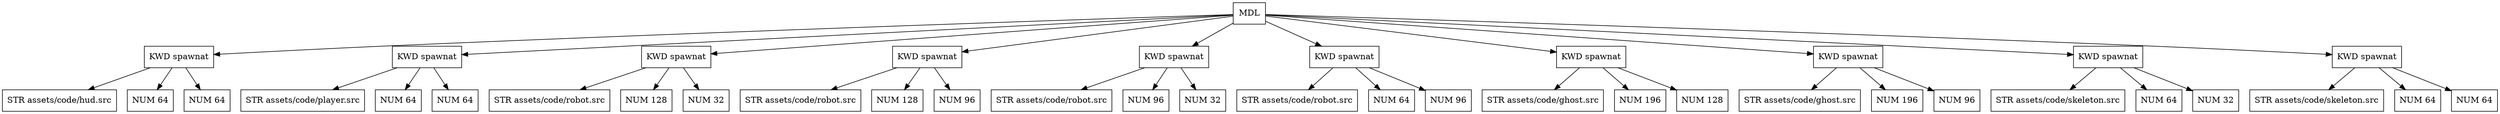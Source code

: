 digraph G {
node [shape = circle];
node0 [ uuid = "09256c7d-98f6-4bce-acef-bb6641bf455c" shape = "record" label = "MDL
 " ];
node1 [ uuid = "cefe8453-87b8-462c-b2b6-b70a58fb9d74" shape = "record" label = "KWD
 spawnat" ];
node2 [ uuid = "7f2febc5-d00c-476b-8731-a70282ffa973" shape = "record" label = "STR
 assets/code/hud.src" ];
node1 -> node2;
node3 [ uuid = "4c8f51f4-2131-4b53-b757-a6c1f536ea27" shape = "record" label = "NUM
 64" ];
node1 -> node3;
node4 [ uuid = "a442c442-786f-419a-b965-00705df73f09" shape = "record" label = "NUM
 64" ];
node1 -> node4;
node0 -> node1;
node5 [ uuid = "aa3bc6c8-9ffa-4c86-9737-0b9addfb2d0e" shape = "record" label = "KWD
 spawnat" ];
node6 [ uuid = "5d18c7ba-9067-4ca5-bcb6-bd628545e39a" shape = "record" label = "STR
 assets/code/player.src" ];
node5 -> node6;
node7 [ uuid = "0dbbdd8e-8990-41b7-81c8-6f37622bc091" shape = "record" label = "NUM
 64" ];
node5 -> node7;
node8 [ uuid = "9a07a18f-fba7-41c5-875c-865796cec0bc" shape = "record" label = "NUM
 64" ];
node5 -> node8;
node0 -> node5;
node9 [ uuid = "9acf70df-f644-4b18-9a73-fd87d6665b63" shape = "record" label = "KWD
 spawnat" ];
node10 [ uuid = "c0dd8863-29ee-43a9-8120-561ca58084cc" shape = "record" label = "STR
 assets/code/robot.src" ];
node9 -> node10;
node11 [ uuid = "737d793f-ef7a-4c3d-acb4-2ee4ee4e10d2" shape = "record" label = "NUM
 128" ];
node9 -> node11;
node12 [ uuid = "dfd864b1-eff3-4741-a731-9fe199394b87" shape = "record" label = "NUM
 32" ];
node9 -> node12;
node0 -> node9;
node13 [ uuid = "30ab7fcb-4fa7-4445-8fd9-a534382c70c2" shape = "record" label = "KWD
 spawnat" ];
node14 [ uuid = "19ca9ad0-cef8-4584-996a-4b49656588b2" shape = "record" label = "STR
 assets/code/robot.src" ];
node13 -> node14;
node15 [ uuid = "bcb1ea59-d512-4b8f-8013-04d59b15132a" shape = "record" label = "NUM
 128" ];
node13 -> node15;
node16 [ uuid = "9212b26f-8bb1-4cf8-b742-54b0afe61d8b" shape = "record" label = "NUM
 96" ];
node13 -> node16;
node0 -> node13;
node17 [ uuid = "6879e552-14e8-4bfc-b303-52c9188aa4aa" shape = "record" label = "KWD
 spawnat" ];
node18 [ uuid = "849f61d2-6c76-4666-a043-29ad4250a4e4" shape = "record" label = "STR
 assets/code/robot.src" ];
node17 -> node18;
node19 [ uuid = "d0dda4c3-f53a-4199-af07-6b3face289fd" shape = "record" label = "NUM
 96" ];
node17 -> node19;
node20 [ uuid = "852f83e9-9dc1-462d-b99a-4411f109c335" shape = "record" label = "NUM
 32" ];
node17 -> node20;
node0 -> node17;
node21 [ uuid = "ae7a37af-284c-40c5-92ec-34ed6d99b1b0" shape = "record" label = "KWD
 spawnat" ];
node22 [ uuid = "21bec242-4441-4f4b-bab2-e640e171eb02" shape = "record" label = "STR
 assets/code/robot.src" ];
node21 -> node22;
node23 [ uuid = "44ba68a3-2a96-4ece-a7ae-f22d77e6a170" shape = "record" label = "NUM
 64" ];
node21 -> node23;
node24 [ uuid = "b43ed41e-de91-4f45-acfc-e4646f0417fd" shape = "record" label = "NUM
 96" ];
node21 -> node24;
node0 -> node21;
node25 [ uuid = "7361d5d6-240a-498e-8c15-9fc5208995cb" shape = "record" label = "KWD
 spawnat" ];
node26 [ uuid = "0e03dcb1-61d9-4076-94bb-76c46f1b4acd" shape = "record" label = "STR
 assets/code/ghost.src" ];
node25 -> node26;
node27 [ uuid = "328dd55c-19c8-4f46-b164-89c8323a139b" shape = "record" label = "NUM
 196" ];
node25 -> node27;
node28 [ uuid = "41c2ed9d-71a3-4f6a-a1ec-1c509f54b854" shape = "record" label = "NUM
 128" ];
node25 -> node28;
node0 -> node25;
node29 [ uuid = "4ebeaa5c-7c94-4192-8521-1cb4b654372f" shape = "record" label = "KWD
 spawnat" ];
node30 [ uuid = "2189656f-aace-451f-8300-aca704889e18" shape = "record" label = "STR
 assets/code/ghost.src" ];
node29 -> node30;
node31 [ uuid = "54584c88-f7fe-4e87-9bb7-0c5225eb3277" shape = "record" label = "NUM
 196" ];
node29 -> node31;
node32 [ uuid = "5c667ad6-6060-4386-aa4d-5c14c1c146e5" shape = "record" label = "NUM
 96" ];
node29 -> node32;
node0 -> node29;
node33 [ uuid = "6c20db2a-d01f-450f-8149-eee531d496f6" shape = "record" label = "KWD
 spawnat" ];
node34 [ uuid = "ca41d5b8-a51b-4aa2-82f9-180d89348313" shape = "record" label = "STR
 assets/code/skeleton.src" ];
node33 -> node34;
node35 [ uuid = "ee455aa3-da2a-4ef4-b7ca-c1ebb10f8664" shape = "record" label = "NUM
 64" ];
node33 -> node35;
node36 [ uuid = "9caf52d7-b7eb-4b8b-9e39-beeab94b3b46" shape = "record" label = "NUM
 32" ];
node33 -> node36;
node0 -> node33;
node37 [ uuid = "98327d40-1390-4ecb-8f4a-0cef705dc3fd" shape = "record" label = "KWD
 spawnat" ];
node38 [ uuid = "470d2a64-b66e-467b-939f-91df45d5b0c7" shape = "record" label = "STR
 assets/code/skeleton.src" ];
node37 -> node38;
node39 [ uuid = "76b9a433-52d3-47cc-8091-76b97d657241" shape = "record" label = "NUM
 64" ];
node37 -> node39;
node40 [ uuid = "3ae71338-e550-4e5f-bf79-1f89b9a65c13" shape = "record" label = "NUM
 64" ];
node37 -> node40;
node0 -> node37;
}
